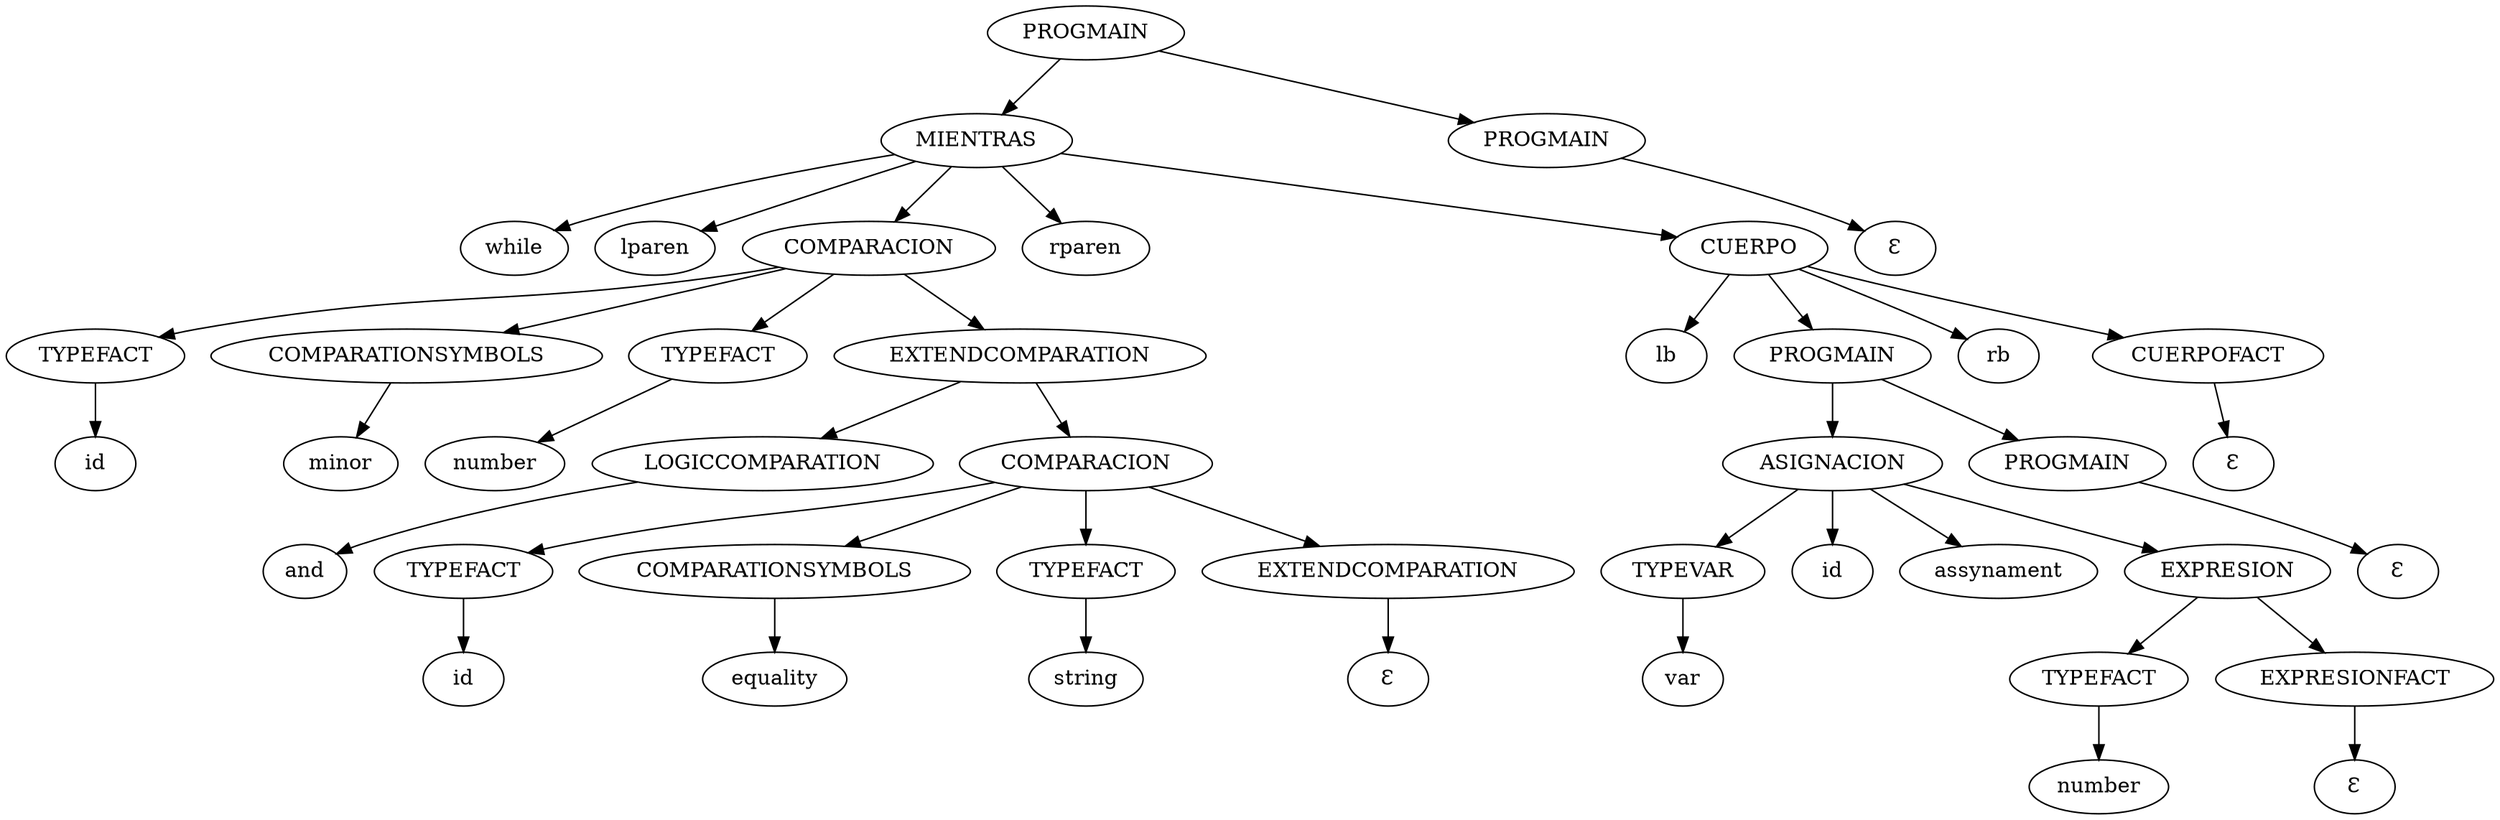 digraph hello {
	A [label=PROGMAIN]
	C [label=MIENTRAS]
	A -> C
	B [label=PROGMAIN]
	A -> B
	H [label=while]
	C -> H
	G [label=lparen]
	C -> G
	F [label=COMPARACION]
	C -> F
	E [label=rparen]
	C -> E
	D [label=CUERPO]
	C -> D
	L [label=TYPEFACT]
	F -> L
	K [label=COMPARATIONSYMBOLS]
	F -> K
	J [label=TYPEFACT]
	F -> J
	I [label=EXTENDCOMPARATION]
	F -> I
	M [label=id]
	L -> M
	N [label=minor]
	K -> N
	O [label=number]
	J -> O
	Q [label=LOGICCOMPARATION]
	I -> Q
	P [label=COMPARACION]
	I -> P
	R [label=and]
	Q -> R
	V [label=TYPEFACT]
	P -> V
	U [label=COMPARATIONSYMBOLS]
	P -> U
	T [label=TYPEFACT]
	P -> T
	S [label=EXTENDCOMPARATION]
	P -> S
	W [label=id]
	V -> W
	X [label=equality]
	U -> X
	Y [label=string]
	T -> Y
	Z [label="Ɛ"]
	S -> Z
	DA [label=lb]
	D -> DA
	CA [label=PROGMAIN]
	D -> CA
	BA [label=rb]
	D -> BA
	AA [label=CUERPOFACT]
	D -> AA
	FA [label=ASIGNACION]
	CA -> FA
	EA [label=PROGMAIN]
	CA -> EA
	JA [label=TYPEVAR]
	FA -> JA
	IA [label=id]
	FA -> IA
	HA [label=assynament]
	FA -> HA
	GA [label=EXPRESION]
	FA -> GA
	KA [label=var]
	JA -> KA
	MA [label=TYPEFACT]
	GA -> MA
	LA [label=EXPRESIONFACT]
	GA -> LA
	NA [label=number]
	MA -> NA
	OA [label="Ɛ"]
	LA -> OA
	PA [label="Ɛ"]
	EA -> PA
	QA [label="Ɛ"]
	AA -> QA
	RA [label="Ɛ"]
	B -> RA
}
